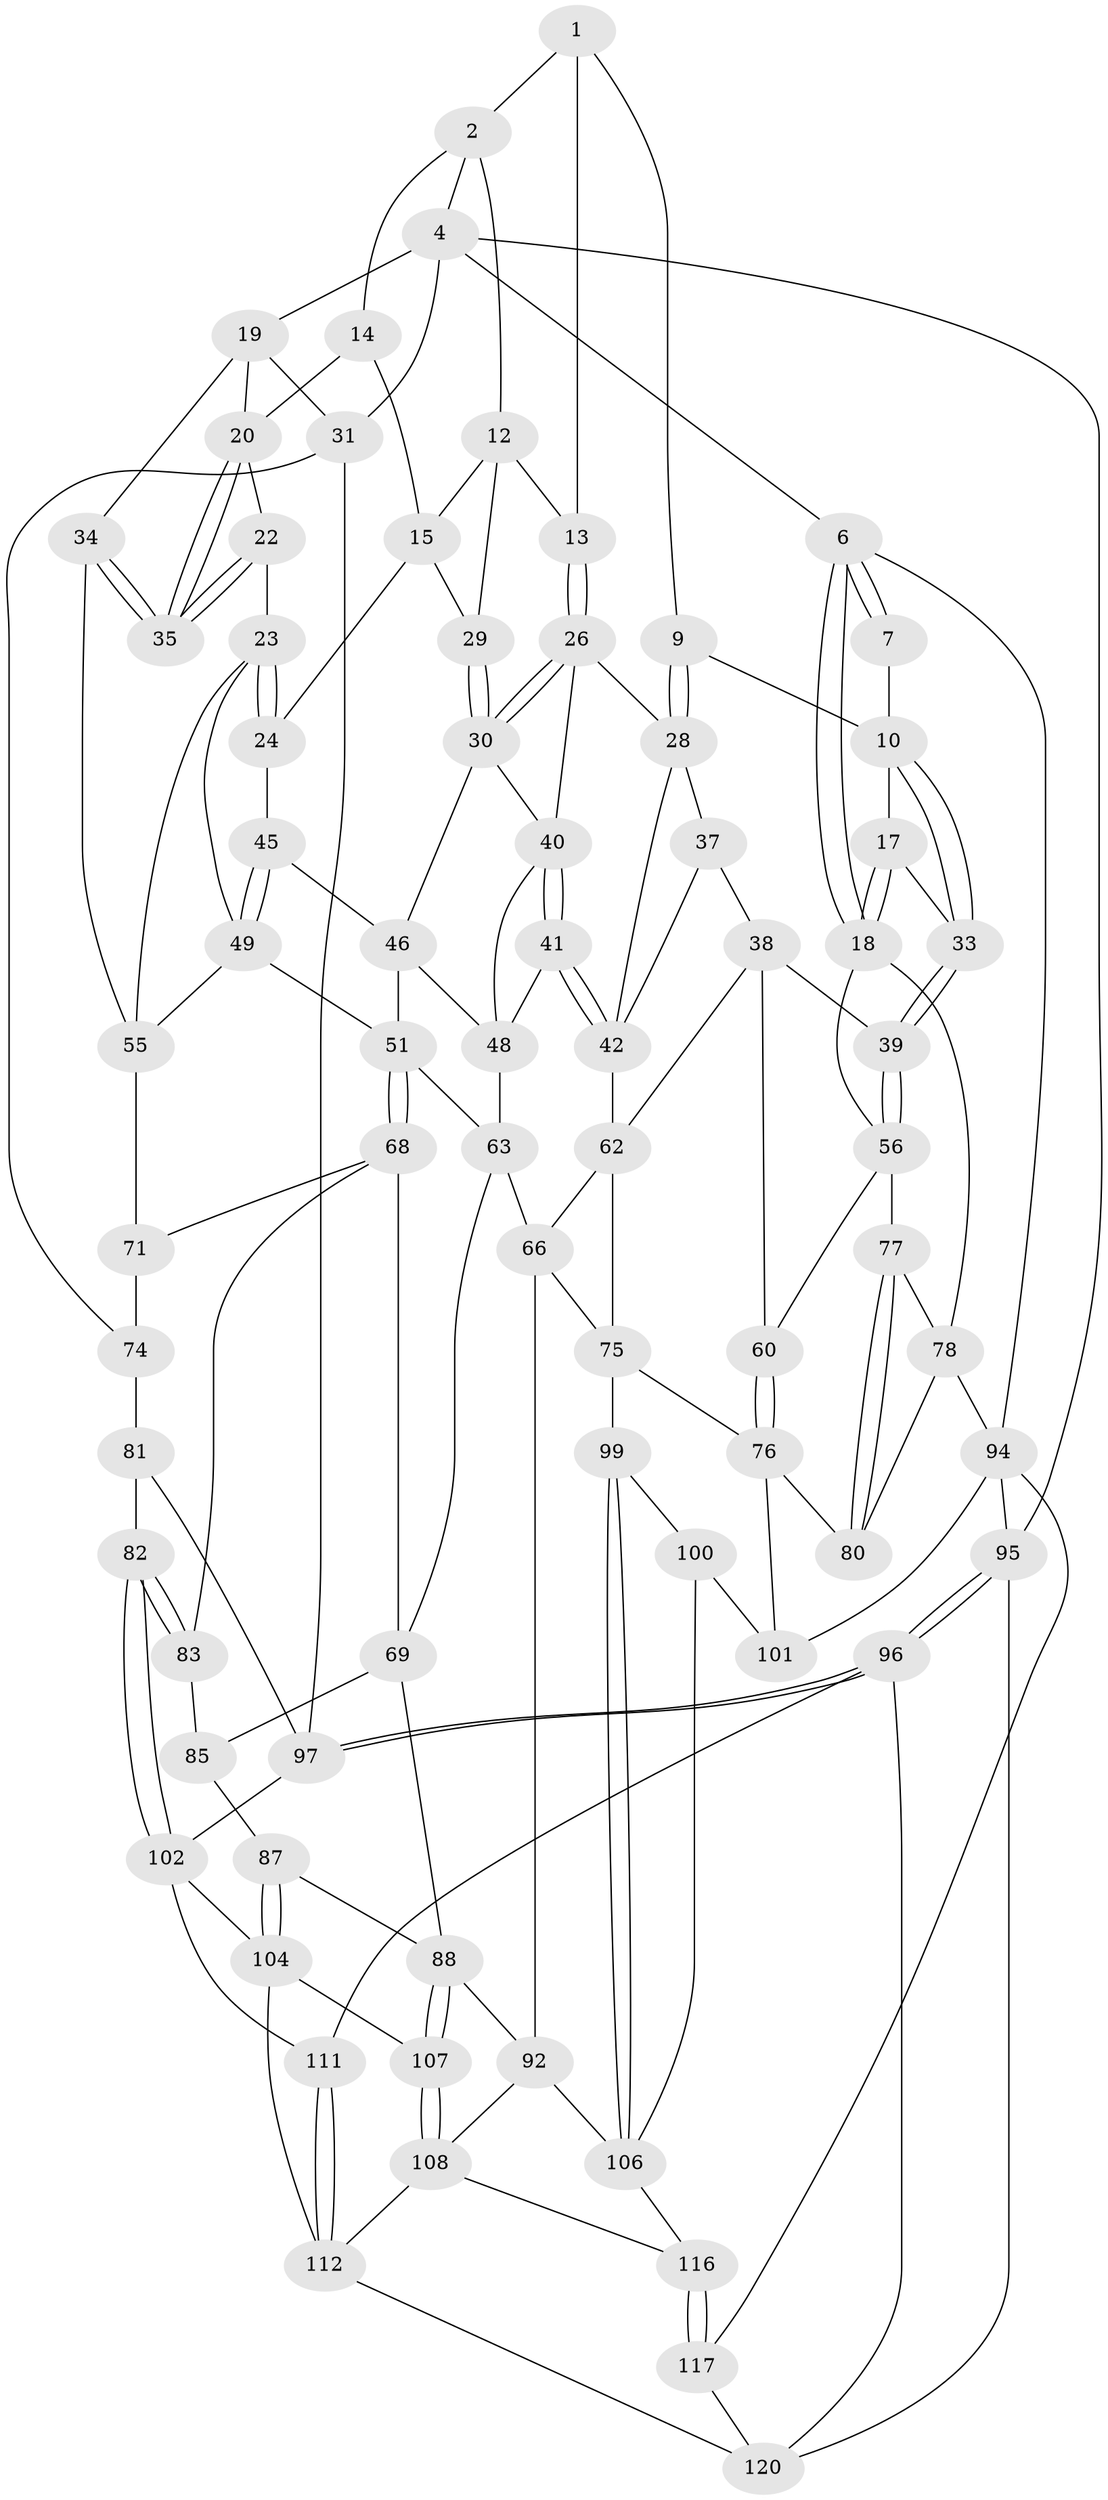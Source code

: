 // original degree distribution, {3: 0.01639344262295082, 4: 0.22131147540983606, 5: 0.5573770491803278, 6: 0.20491803278688525}
// Generated by graph-tools (version 1.1) at 2025/11/02/27/25 16:11:51]
// undirected, 76 vertices, 166 edges
graph export_dot {
graph [start="1"]
  node [color=gray90,style=filled];
  1 [pos="+0.3420978564857714+0",super="+8"];
  2 [pos="+0.6645536224172485+0",super="+3"];
  4 [pos="+1+0",super="+5"];
  6 [pos="+0+0"];
  7 [pos="+0.09733606221334773+0"];
  9 [pos="+0.29264441455751167+0.13839367508304867"];
  10 [pos="+0.18195573733089723+0.12442219103978419",super="+11"];
  12 [pos="+0.570706018399846+0.04974972321908755",super="+16"];
  13 [pos="+0.48762269898201405+0.07647889738381985"];
  14 [pos="+0.7633471760944325+0.015914272157856003"];
  15 [pos="+0.7180768778082075+0.06465912646233202",super="+25"];
  17 [pos="+0+0.17125492161551423"];
  18 [pos="+0+0.12939719139307376",super="+57"];
  19 [pos="+0.9147461658270082+0.09542131697410822",super="+32"];
  20 [pos="+0.8810384529165436+0.1750277020957177",super="+21"];
  22 [pos="+0.7836872803781425+0.23513122212010534"];
  23 [pos="+0.7704691637115165+0.244667894531817",super="+53"];
  24 [pos="+0.761068953611579+0.24142210006102968"];
  26 [pos="+0.48765237326663985+0.08294223270229734",super="+27"];
  28 [pos="+0.3033606499962723+0.16119102109808486",super="+36"];
  29 [pos="+0.5915469740260012+0.20565402636684973"];
  30 [pos="+0.5758174970638599+0.21682962130311087",super="+43"];
  31 [pos="+1+0.36909824422522214",super="+73"];
  33 [pos="+0.08943184021527482+0.2518417254050158"];
  34 [pos="+1+0.34915683222638644"];
  35 [pos="+1+0.3237190188187925"];
  37 [pos="+0.2614705749285804+0.2586011012200503"];
  38 [pos="+0.19446901932734897+0.31292551383018774",super="+59"];
  39 [pos="+0.11300385433242047+0.2932303740717055"];
  40 [pos="+0.4598423397043701+0.2616789670349511",super="+44"];
  41 [pos="+0.42292120740509503+0.36334210947074463"];
  42 [pos="+0.4116035633121369+0.37413750623217706",super="+54"];
  45 [pos="+0.668570421590283+0.2947965081902037"];
  46 [pos="+0.6377683610354028+0.2896742247157802",super="+47"];
  48 [pos="+0.5771119739652423+0.3634253065596206",super="+58"];
  49 [pos="+0.7192396294364505+0.3880957870433958",super="+50"];
  51 [pos="+0.713350650002523+0.3937523945165992",super="+52"];
  55 [pos="+0.8938942356971213+0.4001762720955995",super="+64"];
  56 [pos="+0.07985872004431106+0.35398171795679645",super="+61"];
  60 [pos="+0.21659066772335955+0.5009221088676878"];
  62 [pos="+0.3713745474344146+0.4528237423371865",super="+67"];
  63 [pos="+0.6023531172915593+0.4388306189303639",super="+65"];
  66 [pos="+0.4676707849948018+0.5530537938442465",super="+90"];
  68 [pos="+0.7203193544751602+0.5582571671523957",super="+72"];
  69 [pos="+0.6766178185333063+0.5712883919478906",super="+70"];
  71 [pos="+0.8270078236555912+0.5411627740225572"];
  74 [pos="+0.9883977031397665+0.5705800356127518"];
  75 [pos="+0.29235368700282255+0.6685037160397456",super="+91"];
  76 [pos="+0.25267936489509896+0.6521051695604618",super="+79"];
  77 [pos="+0.09904353597673032+0.5215512705034198"];
  78 [pos="+0+0.49569410125610736",super="+93"];
  80 [pos="+0.09209961172314599+0.6877136941967451"];
  81 [pos="+0.9329523931796242+0.6625411975367038"];
  82 [pos="+0.8395127622013857+0.6982583259746812"];
  83 [pos="+0.8393540121693229+0.6980607542654725",super="+84"];
  85 [pos="+0.6941338825014245+0.6182158636810002",super="+86"];
  87 [pos="+0.6687571527755509+0.7335807250405884"];
  88 [pos="+0.6281743877408922+0.7149056982689507",super="+89"];
  92 [pos="+0.47079723470644025+0.74708435142331",super="+105"];
  94 [pos="+0+1",super="+110"];
  95 [pos="+1+1"];
  96 [pos="+1+0.844993938940875",super="+118"];
  97 [pos="+1+0.7557235011720248",super="+98"];
  99 [pos="+0.30484151439416546+0.701476655418851"];
  100 [pos="+0.2103810658710714+0.8202280250849335"];
  101 [pos="+0.15334464322658872+0.8239165012595756"];
  102 [pos="+0.8528234986383632+0.815370890247098",super="+103"];
  104 [pos="+0.6852536279165942+0.7772236184752714",super="+109"];
  106 [pos="+0.37266946332297485+0.8467538199682395",super="+115"];
  107 [pos="+0.5582076813694331+0.8413706340814867"];
  108 [pos="+0.5311749555963643+0.8608727810612142",super="+114"];
  111 [pos="+0.8394279378511886+0.8632086430525086"];
  112 [pos="+0.6750762198693289+0.8625960654377434",super="+113"];
  116 [pos="+0.36013061841527255+0.869518249766624",super="+119"];
  117 [pos="+0+1",super="+122"];
  120 [pos="+0.8152140363530364+1",super="+121"];
  1 -- 2;
  1 -- 13;
  1 -- 9;
  2 -- 12;
  2 -- 4;
  2 -- 14;
  4 -- 19;
  4 -- 31;
  4 -- 6;
  4 -- 95;
  6 -- 7;
  6 -- 7;
  6 -- 18;
  6 -- 18;
  6 -- 94;
  7 -- 10;
  9 -- 10;
  9 -- 28;
  9 -- 28;
  10 -- 33;
  10 -- 33;
  10 -- 17;
  12 -- 13;
  12 -- 29;
  12 -- 15;
  13 -- 26;
  13 -- 26;
  14 -- 15;
  14 -- 20;
  15 -- 24;
  15 -- 29;
  17 -- 18;
  17 -- 18;
  17 -- 33;
  18 -- 56;
  18 -- 78;
  19 -- 20;
  19 -- 34;
  19 -- 31;
  20 -- 35;
  20 -- 35;
  20 -- 22;
  22 -- 23;
  22 -- 35;
  22 -- 35;
  23 -- 24;
  23 -- 24;
  23 -- 49;
  23 -- 55;
  24 -- 45;
  26 -- 30;
  26 -- 30;
  26 -- 40;
  26 -- 28;
  28 -- 42;
  28 -- 37;
  29 -- 30;
  29 -- 30;
  30 -- 40;
  30 -- 46;
  31 -- 97;
  31 -- 74;
  33 -- 39;
  33 -- 39;
  34 -- 35;
  34 -- 35;
  34 -- 55;
  37 -- 38;
  37 -- 42;
  38 -- 39;
  38 -- 62;
  38 -- 60;
  39 -- 56;
  39 -- 56;
  40 -- 41;
  40 -- 41;
  40 -- 48;
  41 -- 42;
  41 -- 42;
  41 -- 48;
  42 -- 62;
  45 -- 46;
  45 -- 49;
  45 -- 49;
  46 -- 48;
  46 -- 51;
  48 -- 63;
  49 -- 51;
  49 -- 55;
  51 -- 68;
  51 -- 68;
  51 -- 63;
  55 -- 71;
  56 -- 60;
  56 -- 77;
  60 -- 76;
  60 -- 76;
  62 -- 66;
  62 -- 75;
  63 -- 66;
  63 -- 69;
  66 -- 75;
  66 -- 92;
  68 -- 69;
  68 -- 83;
  68 -- 71;
  69 -- 85;
  69 -- 88;
  71 -- 74;
  74 -- 81;
  75 -- 76;
  75 -- 99;
  76 -- 80;
  76 -- 101;
  77 -- 78;
  77 -- 80;
  77 -- 80;
  78 -- 80;
  78 -- 94;
  81 -- 82;
  81 -- 97;
  82 -- 83;
  82 -- 83;
  82 -- 102;
  82 -- 102;
  83 -- 85 [weight=2];
  85 -- 87;
  87 -- 88;
  87 -- 104;
  87 -- 104;
  88 -- 107;
  88 -- 107;
  88 -- 92;
  92 -- 108;
  92 -- 106;
  94 -- 95;
  94 -- 117;
  94 -- 101;
  95 -- 96;
  95 -- 96;
  95 -- 120;
  96 -- 97;
  96 -- 97;
  96 -- 120;
  96 -- 111;
  97 -- 102;
  99 -- 100;
  99 -- 106;
  99 -- 106;
  100 -- 101;
  100 -- 106;
  102 -- 104;
  102 -- 111;
  104 -- 107;
  104 -- 112;
  106 -- 116;
  107 -- 108;
  107 -- 108;
  108 -- 112;
  108 -- 116;
  111 -- 112;
  111 -- 112;
  112 -- 120;
  116 -- 117 [weight=2];
  116 -- 117;
  117 -- 120;
}
